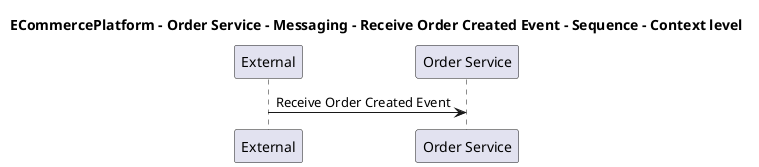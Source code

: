 @startuml

title ECommercePlatform - Order Service - Messaging - Receive Order Created Event - Sequence - Context level

participant "External" as C4InterFlow.SoftwareSystems.ExternalSystem
participant "Order Service" as ECommercePlatform.SoftwareSystems.OrderService

C4InterFlow.SoftwareSystems.ExternalSystem -> ECommercePlatform.SoftwareSystems.OrderService : Receive Order Created Event


@enduml
